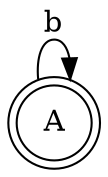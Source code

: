 digraph finite_state_machine {
	rankdir=LR size="8,5"
	node [shape=doublecircle]
	A
	node [shape=circle]
	A -> A [label=b]
}
